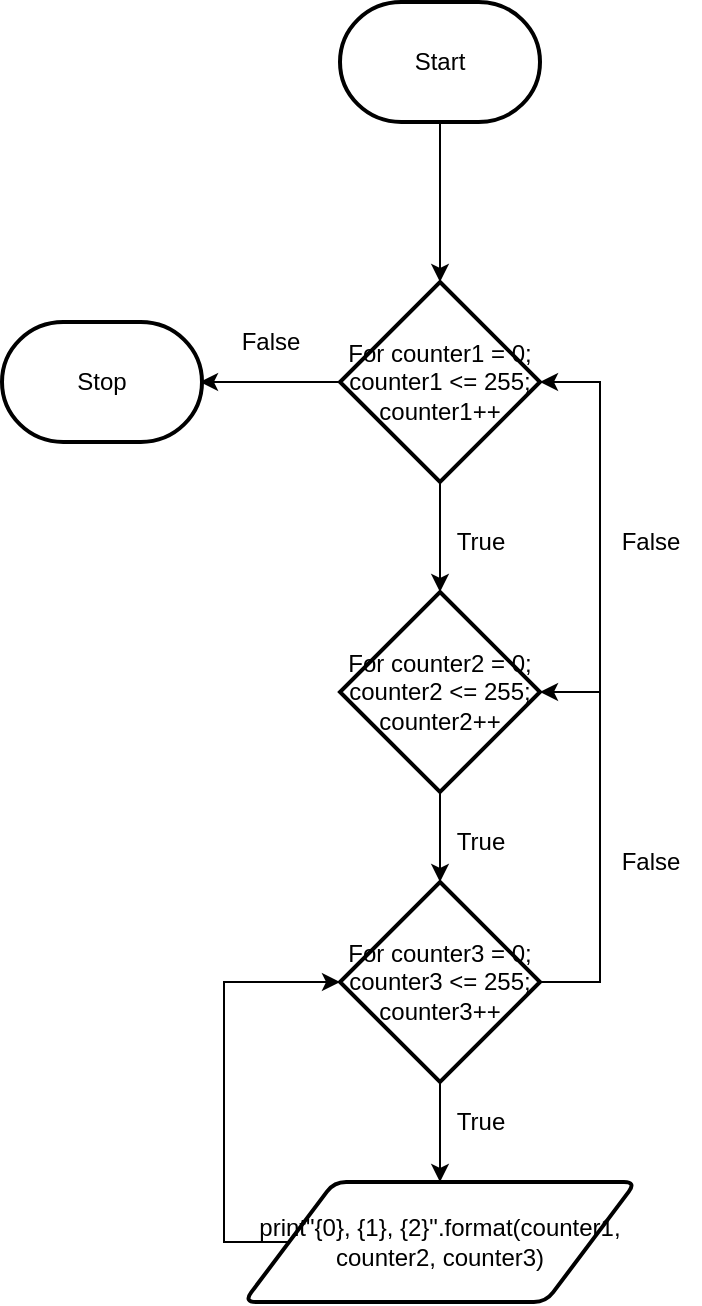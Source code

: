 <mxfile>
    <diagram id="Uj27u6g6IByhOTaoBkWt" name="Flowchart">
        <mxGraphModel dx="1204" dy="741" grid="1" gridSize="10" guides="1" tooltips="1" connect="1" arrows="1" fold="1" page="1" pageScale="1" pageWidth="827" pageHeight="1169" math="0" shadow="0">
            <root>
                <mxCell id="0"/>
                <mxCell id="1" parent="0"/>
                <mxCell id="134" style="edgeStyle=orthogonalEdgeStyle;rounded=0;html=1;entryX=0.5;entryY=0;entryDx=0;entryDy=0;entryPerimeter=0;" edge="1" parent="1" source="5" target="119">
                    <mxGeometry relative="1" as="geometry"/>
                </mxCell>
                <mxCell id="5" value="Start" style="strokeWidth=2;html=1;shape=mxgraph.flowchart.terminator;whiteSpace=wrap;" parent="1" vertex="1">
                    <mxGeometry x="359" y="240" width="100" height="60" as="geometry"/>
                </mxCell>
                <mxCell id="11" value="Stop" style="strokeWidth=2;html=1;shape=mxgraph.flowchart.terminator;whiteSpace=wrap;" parent="1" vertex="1">
                    <mxGeometry x="190" y="400" width="100" height="60" as="geometry"/>
                </mxCell>
                <mxCell id="88" value="True" style="text;html=1;resizable=0;autosize=1;align=center;verticalAlign=middle;points=[];fillColor=none;strokeColor=none;rounded=0;" parent="1" vertex="1">
                    <mxGeometry x="409" y="790" width="40" height="20" as="geometry"/>
                </mxCell>
                <mxCell id="89" value="True" style="text;html=1;resizable=0;autosize=1;align=center;verticalAlign=middle;points=[];fillColor=none;strokeColor=none;rounded=0;" parent="1" vertex="1">
                    <mxGeometry x="409" y="650" width="40" height="20" as="geometry"/>
                </mxCell>
                <mxCell id="90" value="False" style="text;html=1;resizable=0;autosize=1;align=center;verticalAlign=middle;points=[];fillColor=none;strokeColor=none;rounded=0;" parent="1" vertex="1">
                    <mxGeometry x="299" y="400" width="50" height="20" as="geometry"/>
                </mxCell>
                <mxCell id="127" style="edgeStyle=orthogonalEdgeStyle;rounded=0;html=1;entryX=0;entryY=0.5;entryDx=0;entryDy=0;entryPerimeter=0;" edge="1" parent="1" source="99" target="121">
                    <mxGeometry relative="1" as="geometry">
                        <Array as="points">
                            <mxPoint x="301" y="860"/>
                            <mxPoint x="301" y="730"/>
                        </Array>
                    </mxGeometry>
                </mxCell>
                <mxCell id="99" value="print&quot;{0}, {1}, {2}&quot;.format(counter1, counter2, counter3)" style="shape=parallelogram;html=1;strokeWidth=2;perimeter=parallelogramPerimeter;whiteSpace=wrap;rounded=1;arcSize=12;size=0.23;" parent="1" vertex="1">
                    <mxGeometry x="311" y="830" width="196" height="60" as="geometry"/>
                </mxCell>
                <mxCell id="102" value="False" style="text;html=1;resizable=0;autosize=1;align=center;verticalAlign=middle;points=[];fillColor=none;strokeColor=none;rounded=0;" parent="1" vertex="1">
                    <mxGeometry x="489" y="660" width="50" height="20" as="geometry"/>
                </mxCell>
                <mxCell id="123" style="edgeStyle=orthogonalEdgeStyle;html=1;entryX=1;entryY=0.5;entryDx=0;entryDy=0;entryPerimeter=0;rounded=0;" edge="1" parent="1" source="119">
                    <mxGeometry relative="1" as="geometry">
                        <mxPoint x="289" y="430" as="targetPoint"/>
                    </mxGeometry>
                </mxCell>
                <mxCell id="124" style="edgeStyle=orthogonalEdgeStyle;rounded=0;html=1;entryX=0.5;entryY=0;entryDx=0;entryDy=0;entryPerimeter=0;" edge="1" parent="1" source="119" target="120">
                    <mxGeometry relative="1" as="geometry"/>
                </mxCell>
                <mxCell id="119" value="For counter1 = 0; counter1 &amp;lt;= 255; counter1++" style="strokeWidth=2;html=1;shape=mxgraph.flowchart.decision;whiteSpace=wrap;" vertex="1" parent="1">
                    <mxGeometry x="359" y="380" width="100" height="100" as="geometry"/>
                </mxCell>
                <mxCell id="125" style="edgeStyle=orthogonalEdgeStyle;rounded=0;html=1;entryX=0.5;entryY=0;entryDx=0;entryDy=0;entryPerimeter=0;" edge="1" parent="1" source="120" target="121">
                    <mxGeometry relative="1" as="geometry"/>
                </mxCell>
                <mxCell id="130" style="edgeStyle=orthogonalEdgeStyle;rounded=0;html=1;entryX=1;entryY=0.5;entryDx=0;entryDy=0;entryPerimeter=0;" edge="1" parent="1" source="120" target="119">
                    <mxGeometry relative="1" as="geometry">
                        <Array as="points">
                            <mxPoint x="489" y="585"/>
                            <mxPoint x="489" y="430"/>
                        </Array>
                    </mxGeometry>
                </mxCell>
                <mxCell id="120" value="For counter2 = 0; counter2 &amp;lt;= 255; counter2++" style="strokeWidth=2;html=1;shape=mxgraph.flowchart.decision;whiteSpace=wrap;" vertex="1" parent="1">
                    <mxGeometry x="359" y="535" width="100" height="100" as="geometry"/>
                </mxCell>
                <mxCell id="126" style="edgeStyle=orthogonalEdgeStyle;rounded=0;html=1;entryX=0.5;entryY=0;entryDx=0;entryDy=0;" edge="1" parent="1" source="121" target="99">
                    <mxGeometry relative="1" as="geometry"/>
                </mxCell>
                <mxCell id="128" style="edgeStyle=orthogonalEdgeStyle;rounded=0;html=1;entryX=1;entryY=0.5;entryDx=0;entryDy=0;entryPerimeter=0;" edge="1" parent="1" source="121" target="120">
                    <mxGeometry relative="1" as="geometry">
                        <Array as="points">
                            <mxPoint x="489" y="730"/>
                            <mxPoint x="489" y="585"/>
                        </Array>
                    </mxGeometry>
                </mxCell>
                <mxCell id="121" value="For counter3 = 0; counter3 &amp;lt;= 255; counter3++" style="strokeWidth=2;html=1;shape=mxgraph.flowchart.decision;whiteSpace=wrap;" vertex="1" parent="1">
                    <mxGeometry x="359" y="680" width="100" height="100" as="geometry"/>
                </mxCell>
                <mxCell id="131" value="False" style="text;html=1;resizable=0;autosize=1;align=center;verticalAlign=middle;points=[];fillColor=none;strokeColor=none;rounded=0;" vertex="1" parent="1">
                    <mxGeometry x="489" y="500" width="50" height="20" as="geometry"/>
                </mxCell>
                <mxCell id="133" value="True" style="text;html=1;resizable=0;autosize=1;align=center;verticalAlign=middle;points=[];fillColor=none;strokeColor=none;rounded=0;" vertex="1" parent="1">
                    <mxGeometry x="409" y="500" width="40" height="20" as="geometry"/>
                </mxCell>
            </root>
        </mxGraphModel>
    </diagram>
</mxfile>